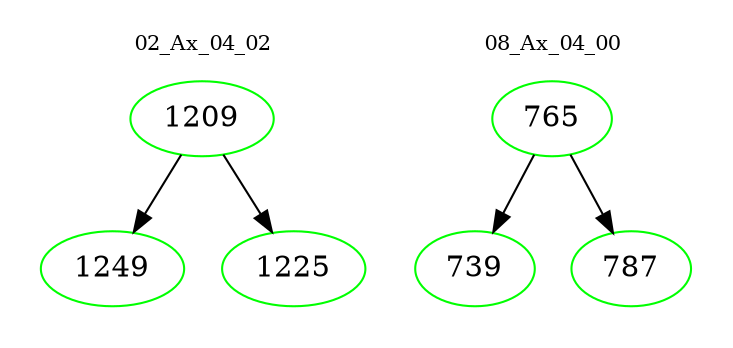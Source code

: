 digraph{
subgraph cluster_0 {
color = white
label = "02_Ax_04_02";
fontsize=10;
T0_1209 [label="1209", color="green"]
T0_1209 -> T0_1249 [color="black"]
T0_1249 [label="1249", color="green"]
T0_1209 -> T0_1225 [color="black"]
T0_1225 [label="1225", color="green"]
}
subgraph cluster_1 {
color = white
label = "08_Ax_04_00";
fontsize=10;
T1_765 [label="765", color="green"]
T1_765 -> T1_739 [color="black"]
T1_739 [label="739", color="green"]
T1_765 -> T1_787 [color="black"]
T1_787 [label="787", color="green"]
}
}
